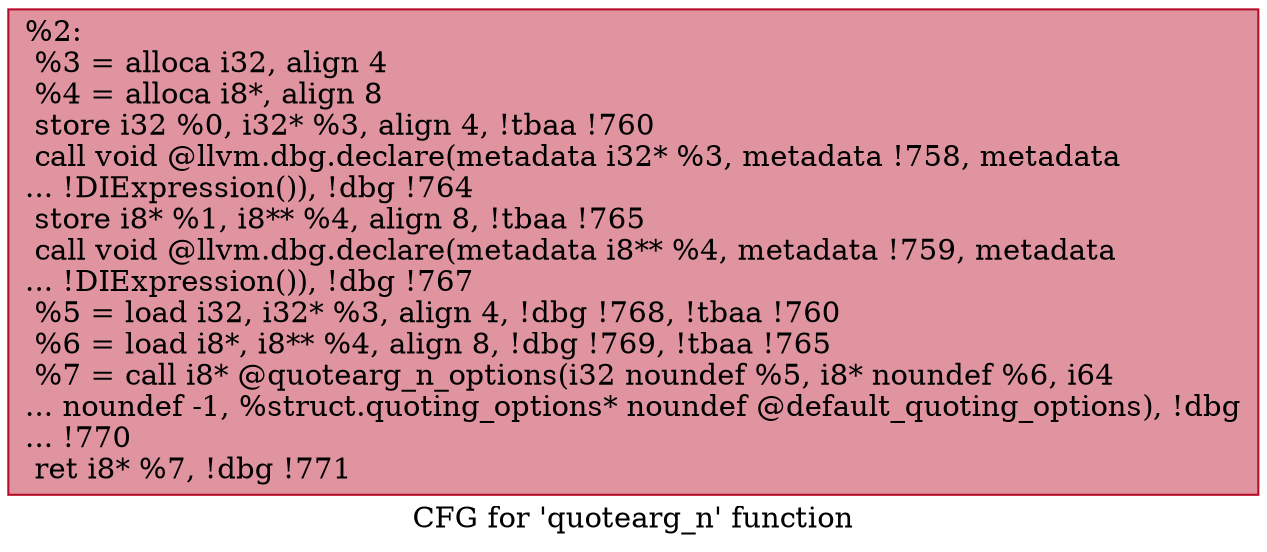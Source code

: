 digraph "CFG for 'quotearg_n' function" {
	label="CFG for 'quotearg_n' function";

	Node0x961f90 [shape=record,color="#b70d28ff", style=filled, fillcolor="#b70d2870",label="{%2:\l  %3 = alloca i32, align 4\l  %4 = alloca i8*, align 8\l  store i32 %0, i32* %3, align 4, !tbaa !760\l  call void @llvm.dbg.declare(metadata i32* %3, metadata !758, metadata\l... !DIExpression()), !dbg !764\l  store i8* %1, i8** %4, align 8, !tbaa !765\l  call void @llvm.dbg.declare(metadata i8** %4, metadata !759, metadata\l... !DIExpression()), !dbg !767\l  %5 = load i32, i32* %3, align 4, !dbg !768, !tbaa !760\l  %6 = load i8*, i8** %4, align 8, !dbg !769, !tbaa !765\l  %7 = call i8* @quotearg_n_options(i32 noundef %5, i8* noundef %6, i64\l... noundef -1, %struct.quoting_options* noundef @default_quoting_options), !dbg\l... !770\l  ret i8* %7, !dbg !771\l}"];
}
